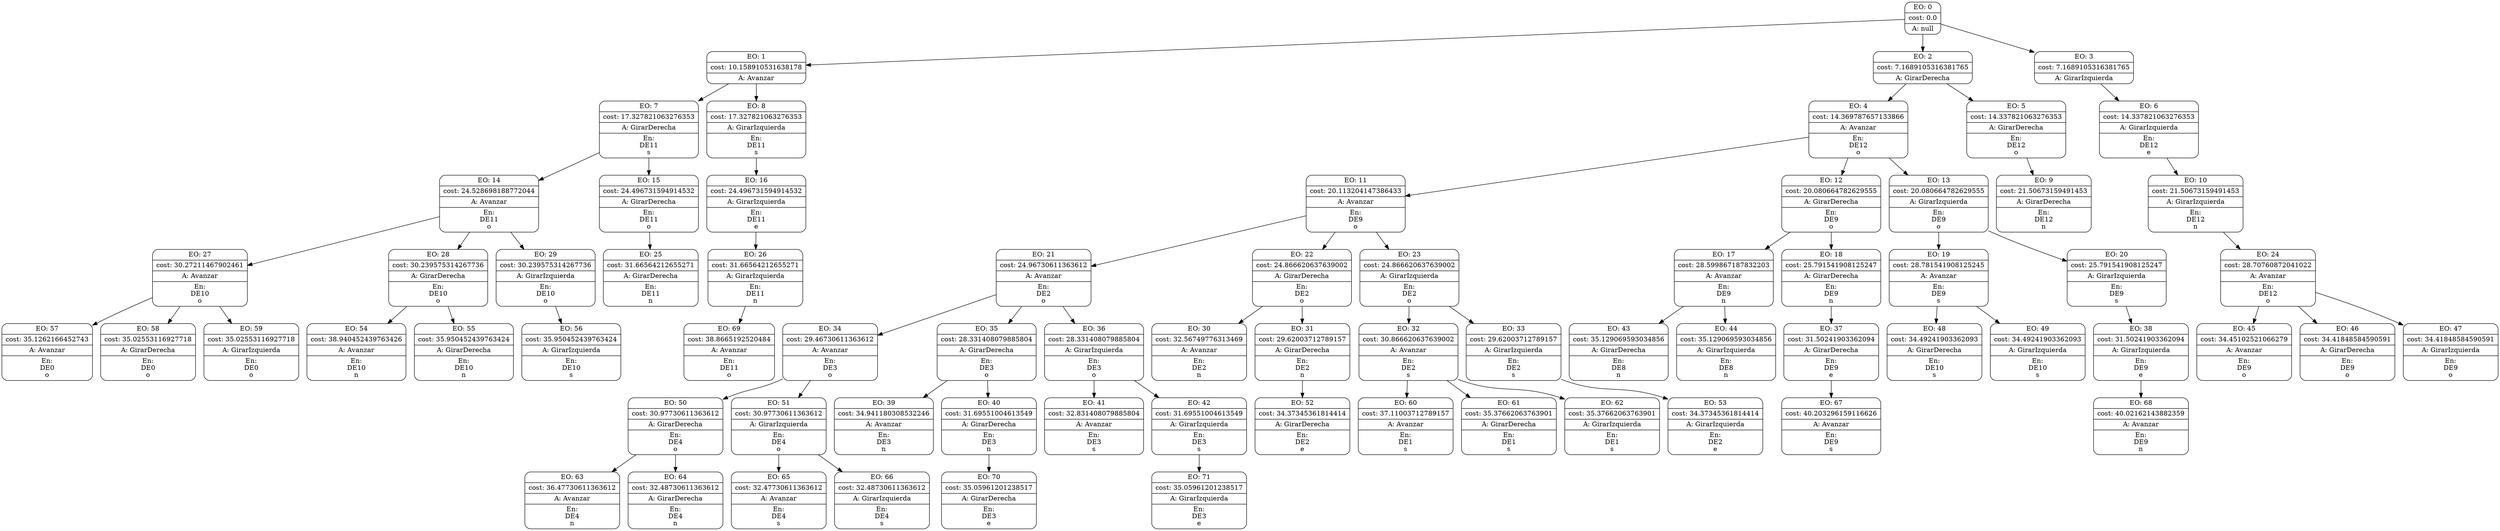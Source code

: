 digraph g {
node [shape = Mrecord];
nodo0[label="{EO: 0|cost: 0.0|A: null}"]
nodo1[label="{EO: 1|cost: 10.158910531638178|A: Avanzar}"]
nodo7[label="{EO: 7|cost: 17.327821063276353|A: GirarDerecha|En:\nDE11\ns}"]
nodo14[label="{EO: 14|cost: 24.528698188772044|A: Avanzar|En:\nDE11\no}"]
nodo27[label="{EO: 27|cost: 30.27211467902461|A: Avanzar|En:\nDE10\no}"]
nodo57[label="{EO: 57|cost: 35.1262166452743|A: Avanzar|En:\nDE0\no}"]

nodo27 -> nodo57;
nodo58[label="{EO: 58|cost: 35.02553116927718|A: GirarDerecha|En:\nDE0\no}"]

nodo27 -> nodo58;
nodo59[label="{EO: 59|cost: 35.02553116927718|A: GirarIzquierda|En:\nDE0\no}"]

nodo27 -> nodo59;

nodo14 -> nodo27;
nodo28[label="{EO: 28|cost: 30.239575314267736|A: GirarDerecha|En:\nDE10\no}"]
nodo54[label="{EO: 54|cost: 38.940452439763426|A: Avanzar|En:\nDE10\nn}"]

nodo28 -> nodo54;
nodo55[label="{EO: 55|cost: 35.950452439763424|A: GirarDerecha|En:\nDE10\nn}"]

nodo28 -> nodo55;

nodo14 -> nodo28;
nodo29[label="{EO: 29|cost: 30.239575314267736|A: GirarIzquierda|En:\nDE10\no}"]
nodo56[label="{EO: 56|cost: 35.950452439763424|A: GirarIzquierda|En:\nDE10\ns}"]

nodo29 -> nodo56;

nodo14 -> nodo29;

nodo7 -> nodo14;
nodo15[label="{EO: 15|cost: 24.496731594914532|A: GirarDerecha|En:\nDE11\no}"]
nodo25[label="{EO: 25|cost: 31.66564212655271|A: GirarDerecha|En:\nDE11\nn}"]

nodo15 -> nodo25;

nodo7 -> nodo15;

nodo1 -> nodo7;
nodo8[label="{EO: 8|cost: 17.327821063276353|A: GirarIzquierda|En:\nDE11\ns}"]
nodo16[label="{EO: 16|cost: 24.496731594914532|A: GirarIzquierda|En:\nDE11\ne}"]
nodo26[label="{EO: 26|cost: 31.66564212655271|A: GirarIzquierda|En:\nDE11\nn}"]
nodo69[label="{EO: 69|cost: 38.8665192520484|A: Avanzar|En:\nDE11\no}"]

nodo26 -> nodo69;

nodo16 -> nodo26;

nodo8 -> nodo16;

nodo1 -> nodo8;

nodo0 -> nodo1;
nodo2[label="{EO: 2|cost: 7.1689105316381765|A: GirarDerecha}"]
nodo4[label="{EO: 4|cost: 14.369787657133866|A: Avanzar|En:\nDE12\no}"]
nodo11[label="{EO: 11|cost: 20.113204147386433|A: Avanzar|En:\nDE9\no}"]
nodo21[label="{EO: 21|cost: 24.96730611363612|A: Avanzar|En:\nDE2\no}"]
nodo34[label="{EO: 34|cost: 29.46730611363612|A: Avanzar|En:\nDE3\no}"]
nodo50[label="{EO: 50|cost: 30.97730611363612|A: GirarDerecha|En:\nDE4\no}"]
nodo63[label="{EO: 63|cost: 36.47730611363612|A: Avanzar|En:\nDE4\nn}"]

nodo50 -> nodo63;
nodo64[label="{EO: 64|cost: 32.48730611363612|A: GirarDerecha|En:\nDE4\nn}"]

nodo50 -> nodo64;

nodo34 -> nodo50;
nodo51[label="{EO: 51|cost: 30.97730611363612|A: GirarIzquierda|En:\nDE4\no}"]
nodo65[label="{EO: 65|cost: 32.47730611363612|A: Avanzar|En:\nDE4\ns}"]

nodo51 -> nodo65;
nodo66[label="{EO: 66|cost: 32.48730611363612|A: GirarIzquierda|En:\nDE4\ns}"]

nodo51 -> nodo66;

nodo34 -> nodo51;

nodo21 -> nodo34;
nodo35[label="{EO: 35|cost: 28.331408079885804|A: GirarDerecha|En:\nDE3\no}"]
nodo39[label="{EO: 39|cost: 34.941180308532246|A: Avanzar|En:\nDE3\nn}"]

nodo35 -> nodo39;
nodo40[label="{EO: 40|cost: 31.69551004613549|A: GirarDerecha|En:\nDE3\nn}"]
nodo70[label="{EO: 70|cost: 35.05961201238517|A: GirarDerecha|En:\nDE3\ne}"]

nodo40 -> nodo70;

nodo35 -> nodo40;

nodo21 -> nodo35;
nodo36[label="{EO: 36|cost: 28.331408079885804|A: GirarIzquierda|En:\nDE3\no}"]
nodo41[label="{EO: 41|cost: 32.831408079885804|A: Avanzar|En:\nDE3\ns}"]

nodo36 -> nodo41;
nodo42[label="{EO: 42|cost: 31.69551004613549|A: GirarIzquierda|En:\nDE3\ns}"]
nodo71[label="{EO: 71|cost: 35.05961201238517|A: GirarIzquierda|En:\nDE3\ne}"]

nodo42 -> nodo71;

nodo36 -> nodo42;

nodo21 -> nodo36;

nodo11 -> nodo21;
nodo22[label="{EO: 22|cost: 24.866620637639002|A: GirarDerecha|En:\nDE2\no}"]
nodo30[label="{EO: 30|cost: 32.56749776313469|A: Avanzar|En:\nDE2\nn}"]

nodo22 -> nodo30;
nodo31[label="{EO: 31|cost: 29.62003712789157|A: GirarDerecha|En:\nDE2\nn}"]
nodo52[label="{EO: 52|cost: 34.37345361814414|A: GirarDerecha|En:\nDE2\ne}"]

nodo31 -> nodo52;

nodo22 -> nodo31;

nodo11 -> nodo22;
nodo23[label="{EO: 23|cost: 24.866620637639002|A: GirarIzquierda|En:\nDE2\no}"]
nodo32[label="{EO: 32|cost: 30.866620637639002|A: Avanzar|En:\nDE2\ns}"]
nodo60[label="{EO: 60|cost: 37.11003712789157|A: Avanzar|En:\nDE1\ns}"]

nodo32 -> nodo60;
nodo61[label="{EO: 61|cost: 35.37662063763901|A: GirarDerecha|En:\nDE1\ns}"]

nodo32 -> nodo61;
nodo62[label="{EO: 62|cost: 35.37662063763901|A: GirarIzquierda|En:\nDE1\ns}"]

nodo32 -> nodo62;

nodo23 -> nodo32;
nodo33[label="{EO: 33|cost: 29.62003712789157|A: GirarIzquierda|En:\nDE2\ns}"]
nodo53[label="{EO: 53|cost: 34.37345361814414|A: GirarIzquierda|En:\nDE2\ne}"]

nodo33 -> nodo53;

nodo23 -> nodo33;

nodo11 -> nodo23;

nodo4 -> nodo11;
nodo12[label="{EO: 12|cost: 20.080664782629555|A: GirarDerecha|En:\nDE9\no}"]
nodo17[label="{EO: 17|cost: 28.599867187832203|A: Avanzar|En:\nDE9\nn}"]
nodo43[label="{EO: 43|cost: 35.129069593034856|A: GirarDerecha|En:\nDE8\nn}"]

nodo17 -> nodo43;
nodo44[label="{EO: 44|cost: 35.129069593034856|A: GirarIzquierda|En:\nDE8\nn}"]

nodo17 -> nodo44;

nodo12 -> nodo17;
nodo18[label="{EO: 18|cost: 25.791541908125247|A: GirarDerecha|En:\nDE9\nn}"]
nodo37[label="{EO: 37|cost: 31.50241903362094|A: GirarDerecha|En:\nDE9\ne}"]
nodo67[label="{EO: 67|cost: 40.203296159116626|A: Avanzar|En:\nDE9\ns}"]

nodo37 -> nodo67;

nodo18 -> nodo37;

nodo12 -> nodo18;

nodo4 -> nodo12;
nodo13[label="{EO: 13|cost: 20.080664782629555|A: GirarIzquierda|En:\nDE9\no}"]
nodo19[label="{EO: 19|cost: 28.781541908125245|A: Avanzar|En:\nDE9\ns}"]
nodo48[label="{EO: 48|cost: 34.49241903362093|A: GirarDerecha|En:\nDE10\ns}"]

nodo19 -> nodo48;
nodo49[label="{EO: 49|cost: 34.49241903362093|A: GirarIzquierda|En:\nDE10\ns}"]

nodo19 -> nodo49;

nodo13 -> nodo19;
nodo20[label="{EO: 20|cost: 25.791541908125247|A: GirarIzquierda|En:\nDE9\ns}"]
nodo38[label="{EO: 38|cost: 31.50241903362094|A: GirarIzquierda|En:\nDE9\ne}"]
nodo68[label="{EO: 68|cost: 40.02162143882359|A: Avanzar|En:\nDE9\nn}"]

nodo38 -> nodo68;

nodo20 -> nodo38;

nodo13 -> nodo20;

nodo4 -> nodo13;

nodo2 -> nodo4;
nodo5[label="{EO: 5|cost: 14.337821063276353|A: GirarDerecha|En:\nDE12\no}"]
nodo9[label="{EO: 9|cost: 21.50673159491453|A: GirarDerecha|En:\nDE12\nn}"]

nodo5 -> nodo9;

nodo2 -> nodo5;

nodo0 -> nodo2;
nodo3[label="{EO: 3|cost: 7.1689105316381765|A: GirarIzquierda}"]
nodo6[label="{EO: 6|cost: 14.337821063276353|A: GirarIzquierda|En:\nDE12\ne}"]
nodo10[label="{EO: 10|cost: 21.50673159491453|A: GirarIzquierda|En:\nDE12\nn}"]
nodo24[label="{EO: 24|cost: 28.70760872041022|A: Avanzar|En:\nDE12\no}"]
nodo45[label="{EO: 45|cost: 34.45102521066279|A: Avanzar|En:\nDE9\no}"]

nodo24 -> nodo45;
nodo46[label="{EO: 46|cost: 34.41848584590591|A: GirarDerecha|En:\nDE9\no}"]

nodo24 -> nodo46;
nodo47[label="{EO: 47|cost: 34.41848584590591|A: GirarIzquierda|En:\nDE9\no}"]

nodo24 -> nodo47;

nodo10 -> nodo24;

nodo6 -> nodo10;

nodo3 -> nodo6;

nodo0 -> nodo3;


}